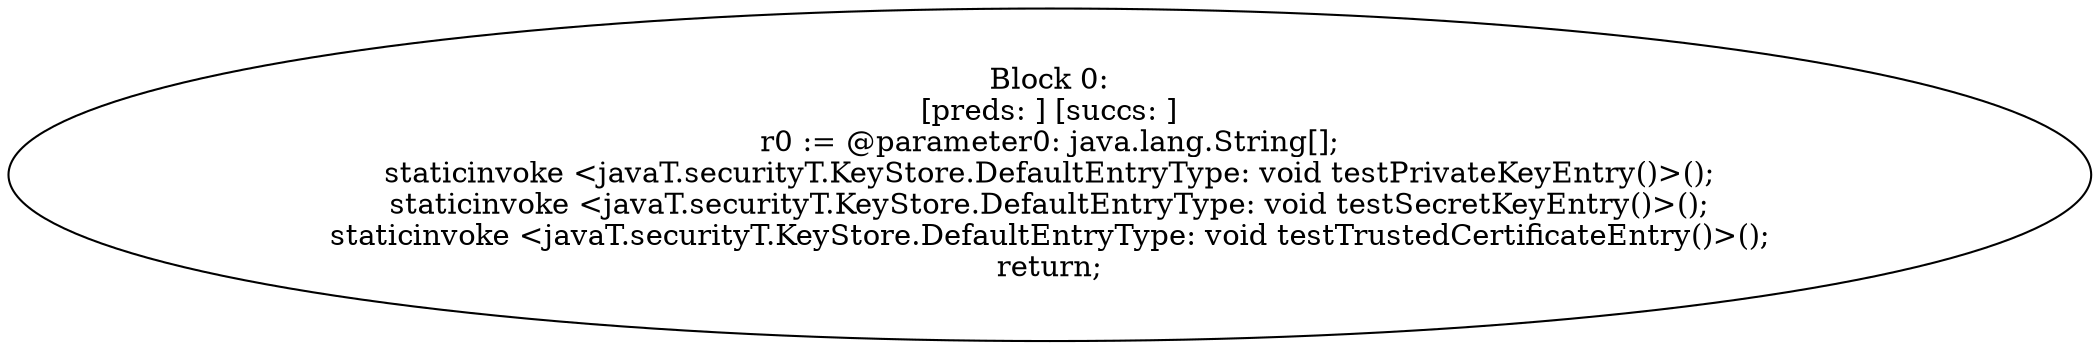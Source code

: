 digraph "unitGraph" {
    "Block 0:
[preds: ] [succs: ]
r0 := @parameter0: java.lang.String[];
staticinvoke <javaT.securityT.KeyStore.DefaultEntryType: void testPrivateKeyEntry()>();
staticinvoke <javaT.securityT.KeyStore.DefaultEntryType: void testSecretKeyEntry()>();
staticinvoke <javaT.securityT.KeyStore.DefaultEntryType: void testTrustedCertificateEntry()>();
return;
"
}
